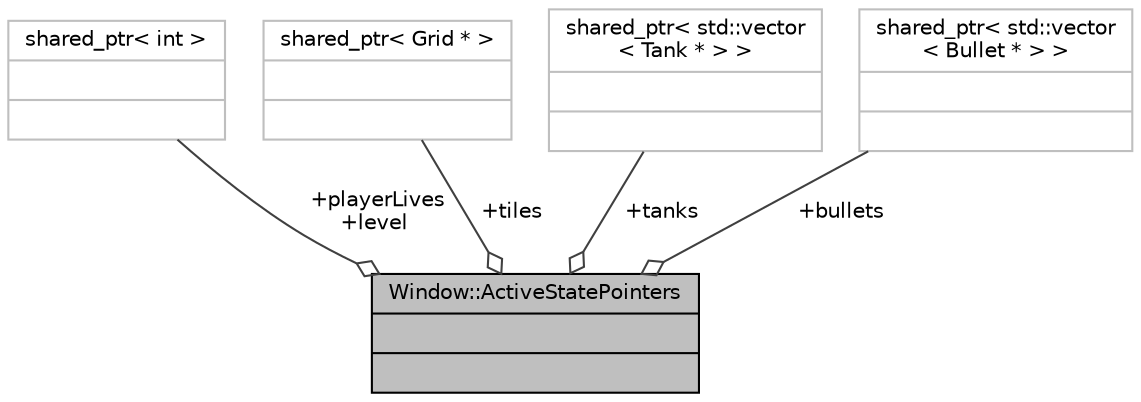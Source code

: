 digraph "Window::ActiveStatePointers"
{
 // INTERACTIVE_SVG=YES
 // LATEX_PDF_SIZE
  bgcolor="transparent";
  edge [fontname="Helvetica",fontsize="10",labelfontname="Helvetica",labelfontsize="10"];
  node [fontname="Helvetica",fontsize="10",shape=record];
  Node1 [label="{Window::ActiveStatePointers\n||}",height=0.2,width=0.4,color="black", fillcolor="grey75", style="filled", fontcolor="black",tooltip="Stores given ActiveState pointers."];
  Node2 -> Node1 [color="grey25",fontsize="10",style="solid",label=" +playerLives\n+level" ,arrowhead="odiamond",fontname="Helvetica"];
  Node2 [label="{shared_ptr\< int \>\n||}",height=0.2,width=0.4,color="grey75",tooltip=" "];
  Node3 -> Node1 [color="grey25",fontsize="10",style="solid",label=" +tiles" ,arrowhead="odiamond",fontname="Helvetica"];
  Node3 [label="{shared_ptr\< Grid * \>\n||}",height=0.2,width=0.4,color="grey75",tooltip=" "];
  Node4 -> Node1 [color="grey25",fontsize="10",style="solid",label=" +tanks" ,arrowhead="odiamond",fontname="Helvetica"];
  Node4 [label="{shared_ptr\< std::vector\l\< Tank * \> \>\n||}",height=0.2,width=0.4,color="grey75",tooltip=" "];
  Node5 -> Node1 [color="grey25",fontsize="10",style="solid",label=" +bullets" ,arrowhead="odiamond",fontname="Helvetica"];
  Node5 [label="{shared_ptr\< std::vector\l\< Bullet * \> \>\n||}",height=0.2,width=0.4,color="grey75",tooltip=" "];
}
